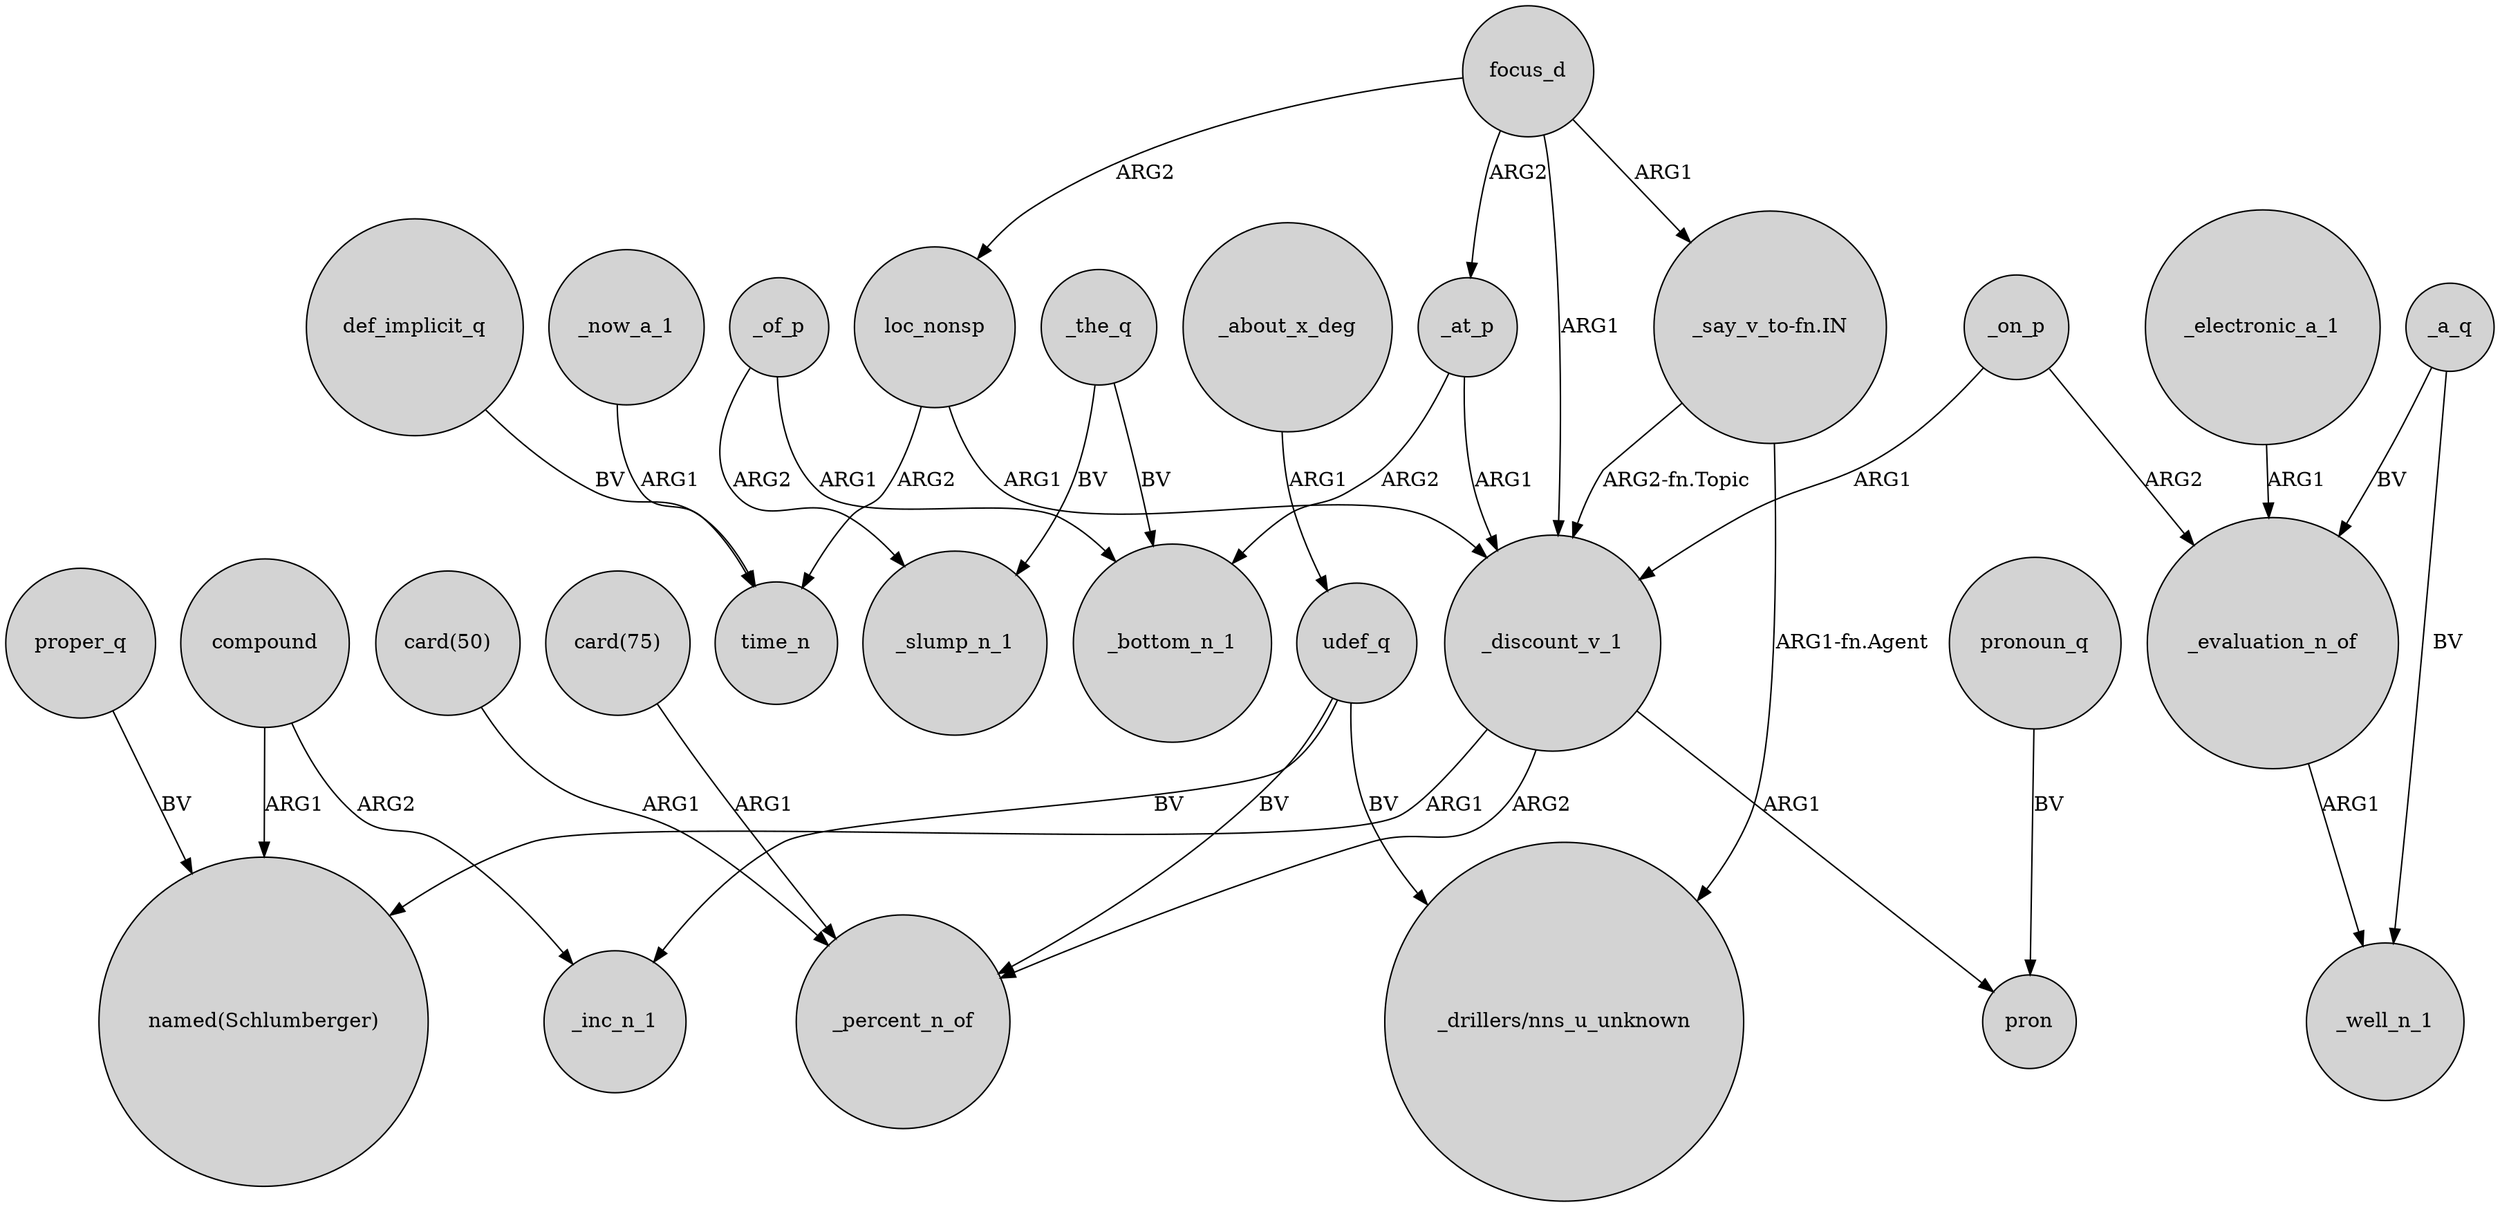 digraph {
	node [shape=circle style=filled]
	_discount_v_1 -> "named(Schlumberger)" [label=ARG1]
	focus_d -> loc_nonsp [label=ARG2]
	_the_q -> _slump_n_1 [label=BV]
	udef_q -> _inc_n_1 [label=BV]
	loc_nonsp -> _discount_v_1 [label=ARG1]
	def_implicit_q -> time_n [label=BV]
	_at_p -> _bottom_n_1 [label=ARG2]
	_evaluation_n_of -> _well_n_1 [label=ARG1]
	_electronic_a_1 -> _evaluation_n_of [label=ARG1]
	_of_p -> _bottom_n_1 [label=ARG1]
	focus_d -> _at_p [label=ARG2]
	_about_x_deg -> udef_q [label=ARG1]
	_on_p -> _evaluation_n_of [label=ARG2]
	loc_nonsp -> time_n [label=ARG2]
	proper_q -> "named(Schlumberger)" [label=BV]
	pronoun_q -> pron [label=BV]
	_discount_v_1 -> pron [label=ARG1]
	_a_q -> _evaluation_n_of [label=BV]
	_a_q -> _well_n_1 [label=BV]
	"_say_v_to-fn.IN" -> "_drillers/nns_u_unknown" [label="ARG1-fn.Agent"]
	"card(50)" -> _percent_n_of [label=ARG1]
	focus_d -> _discount_v_1 [label=ARG1]
	_discount_v_1 -> _percent_n_of [label=ARG2]
	_now_a_1 -> time_n [label=ARG1]
	"_say_v_to-fn.IN" -> _discount_v_1 [label="ARG2-fn.Topic"]
	_the_q -> _bottom_n_1 [label=BV]
	compound -> "named(Schlumberger)" [label=ARG1]
	udef_q -> _percent_n_of [label=BV]
	_of_p -> _slump_n_1 [label=ARG2]
	"card(75)" -> _percent_n_of [label=ARG1]
	compound -> _inc_n_1 [label=ARG2]
	udef_q -> "_drillers/nns_u_unknown" [label=BV]
	_on_p -> _discount_v_1 [label=ARG1]
	focus_d -> "_say_v_to-fn.IN" [label=ARG1]
	_at_p -> _discount_v_1 [label=ARG1]
}
